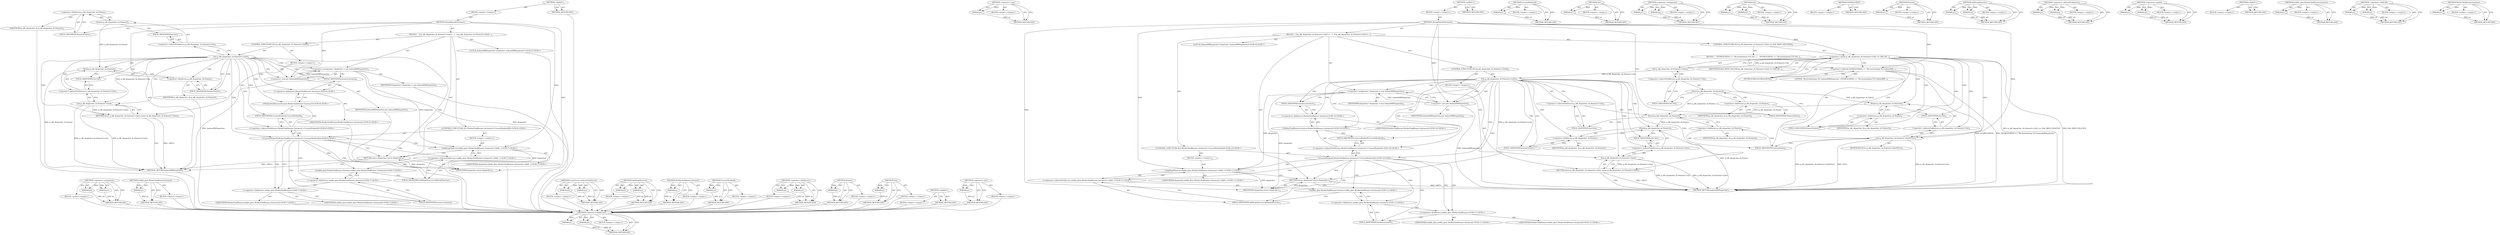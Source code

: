 digraph "WorkerTaskRunner.Instance" {
vulnerable_92 [label=<(METHOD,&lt;operator&gt;.assignment)>];
vulnerable_93 [label=<(PARAM,p1)>];
vulnerable_94 [label=<(PARAM,p2)>];
vulnerable_95 [label=<(BLOCK,&lt;empty&gt;,&lt;empty&gt;)>];
vulnerable_96 [label=<(METHOD_RETURN,ANY)>];
vulnerable_114 [label=<(METHOD,webkit_glue.WorkerTaskRunner.Instance)>];
vulnerable_115 [label=<(PARAM,p1)>];
vulnerable_116 [label=<(BLOCK,&lt;empty&gt;,&lt;empty&gt;)>];
vulnerable_117 [label=<(METHOD_RETURN,ANY)>];
vulnerable_6 [label=<(METHOD,&lt;global&gt;)<SUB>1</SUB>>];
vulnerable_7 [label=<(BLOCK,&lt;empty&gt;,&lt;empty&gt;)<SUB>1</SUB>>];
vulnerable_8 [label=<(METHOD,ThreadSpecificInstance)<SUB>1</SUB>>];
vulnerable_9 [label=<(BLOCK,{
   if (g_idb_dispatcher_tls.Pointer()-&gt;Get())...,{
   if (g_idb_dispatcher_tls.Pointer()-&gt;Get())...)<SUB>1</SUB>>];
vulnerable_10 [label=<(CONTROL_STRUCTURE,IF,if (g_idb_dispatcher_tls.Pointer()-&gt;Get()))<SUB>2</SUB>>];
vulnerable_11 [label=<(Get,g_idb_dispatcher_tls.Pointer()-&gt;Get())<SUB>2</SUB>>];
vulnerable_12 [label=<(&lt;operator&gt;.indirectFieldAccess,g_idb_dispatcher_tls.Pointer()-&gt;Get)<SUB>2</SUB>>];
vulnerable_13 [label=<(Pointer,g_idb_dispatcher_tls.Pointer())<SUB>2</SUB>>];
vulnerable_14 [label=<(&lt;operator&gt;.fieldAccess,g_idb_dispatcher_tls.Pointer)<SUB>2</SUB>>];
vulnerable_15 [label=<(IDENTIFIER,g_idb_dispatcher_tls,g_idb_dispatcher_tls.Pointer())<SUB>2</SUB>>];
vulnerable_16 [label=<(FIELD_IDENTIFIER,Pointer,Pointer)<SUB>2</SUB>>];
vulnerable_17 [label=<(FIELD_IDENTIFIER,Get,Get)<SUB>2</SUB>>];
vulnerable_18 [label=<(BLOCK,&lt;empty&gt;,&lt;empty&gt;)<SUB>3</SUB>>];
vulnerable_19 [label=<(RETURN,return g_idb_dispatcher_tls.Pointer()-&gt;Get();,return g_idb_dispatcher_tls.Pointer()-&gt;Get();)<SUB>3</SUB>>];
vulnerable_20 [label=<(Get,g_idb_dispatcher_tls.Pointer()-&gt;Get())<SUB>3</SUB>>];
vulnerable_21 [label=<(&lt;operator&gt;.indirectFieldAccess,g_idb_dispatcher_tls.Pointer()-&gt;Get)<SUB>3</SUB>>];
vulnerable_22 [label=<(Pointer,g_idb_dispatcher_tls.Pointer())<SUB>3</SUB>>];
vulnerable_23 [label=<(&lt;operator&gt;.fieldAccess,g_idb_dispatcher_tls.Pointer)<SUB>3</SUB>>];
vulnerable_24 [label=<(IDENTIFIER,g_idb_dispatcher_tls,g_idb_dispatcher_tls.Pointer())<SUB>3</SUB>>];
vulnerable_25 [label=<(FIELD_IDENTIFIER,Pointer,Pointer)<SUB>3</SUB>>];
vulnerable_26 [label=<(FIELD_IDENTIFIER,Get,Get)<SUB>3</SUB>>];
vulnerable_27 [label="<(LOCAL,IndexedDBDispatcher* dispatcher: IndexedDBDispatcher*)<SUB>5</SUB>>"];
vulnerable_28 [label=<(&lt;operator&gt;.assignment,* dispatcher = new IndexedDBDispatcher)<SUB>5</SUB>>];
vulnerable_29 [label=<(IDENTIFIER,dispatcher,* dispatcher = new IndexedDBDispatcher)<SUB>5</SUB>>];
vulnerable_30 [label=<(&lt;operator&gt;.new,new IndexedDBDispatcher)<SUB>5</SUB>>];
vulnerable_31 [label=<(IDENTIFIER,IndexedDBDispatcher,new IndexedDBDispatcher)<SUB>5</SUB>>];
vulnerable_32 [label="<(CONTROL_STRUCTURE,IF,if (WorkerTaskRunner::Instance()-&gt;CurrentWorkerId()))<SUB>6</SUB>>"];
vulnerable_33 [label="<(CurrentWorkerId,WorkerTaskRunner::Instance()-&gt;CurrentWorkerId())<SUB>6</SUB>>"];
vulnerable_34 [label="<(&lt;operator&gt;.indirectFieldAccess,WorkerTaskRunner::Instance()-&gt;CurrentWorkerId)<SUB>6</SUB>>"];
vulnerable_35 [label="<(WorkerTaskRunner.Instance,WorkerTaskRunner::Instance())<SUB>6</SUB>>"];
vulnerable_36 [label="<(&lt;operator&gt;.fieldAccess,WorkerTaskRunner::Instance)<SUB>6</SUB>>"];
vulnerable_37 [label="<(IDENTIFIER,WorkerTaskRunner,WorkerTaskRunner::Instance())<SUB>6</SUB>>"];
vulnerable_38 [label=<(FIELD_IDENTIFIER,Instance,Instance)<SUB>6</SUB>>];
vulnerable_39 [label=<(FIELD_IDENTIFIER,CurrentWorkerId,CurrentWorkerId)<SUB>6</SUB>>];
vulnerable_40 [label=<(BLOCK,&lt;empty&gt;,&lt;empty&gt;)<SUB>7</SUB>>];
vulnerable_41 [label="<(AddStopObserver,webkit_glue::WorkerTaskRunner::Instance()-&gt;AddS...)<SUB>7</SUB>>"];
vulnerable_42 [label="<(&lt;operator&gt;.indirectFieldAccess,webkit_glue::WorkerTaskRunner::Instance()-&gt;AddS...)<SUB>7</SUB>>"];
vulnerable_43 [label="<(webkit_glue.WorkerTaskRunner.Instance,webkit_glue::WorkerTaskRunner::Instance())<SUB>7</SUB>>"];
vulnerable_44 [label="<(&lt;operator&gt;.fieldAccess,webkit_glue::WorkerTaskRunner::Instance)<SUB>7</SUB>>"];
vulnerable_45 [label="<(&lt;operator&gt;.fieldAccess,webkit_glue::WorkerTaskRunner)<SUB>7</SUB>>"];
vulnerable_46 [label="<(IDENTIFIER,webkit_glue,webkit_glue::WorkerTaskRunner::Instance())<SUB>7</SUB>>"];
vulnerable_47 [label="<(IDENTIFIER,WorkerTaskRunner,webkit_glue::WorkerTaskRunner::Instance())<SUB>7</SUB>>"];
vulnerable_48 [label=<(FIELD_IDENTIFIER,Instance,Instance)<SUB>7</SUB>>];
vulnerable_49 [label=<(FIELD_IDENTIFIER,AddStopObserver,AddStopObserver)<SUB>7</SUB>>];
vulnerable_50 [label="<(IDENTIFIER,dispatcher,webkit_glue::WorkerTaskRunner::Instance()-&gt;AddS...)<SUB>7</SUB>>"];
vulnerable_51 [label=<(RETURN,return dispatcher;,return dispatcher;)<SUB>8</SUB>>];
vulnerable_52 [label=<(IDENTIFIER,dispatcher,return dispatcher;)<SUB>8</SUB>>];
vulnerable_53 [label=<(METHOD_RETURN,IndexedDBDispatcher)<SUB>1</SUB>>];
vulnerable_55 [label=<(METHOD_RETURN,ANY)<SUB>1</SUB>>];
vulnerable_78 [label=<(METHOD,&lt;operator&gt;.indirectFieldAccess)>];
vulnerable_79 [label=<(PARAM,p1)>];
vulnerable_80 [label=<(PARAM,p2)>];
vulnerable_81 [label=<(BLOCK,&lt;empty&gt;,&lt;empty&gt;)>];
vulnerable_82 [label=<(METHOD_RETURN,ANY)>];
vulnerable_109 [label=<(METHOD,AddStopObserver)>];
vulnerable_110 [label=<(PARAM,p1)>];
vulnerable_111 [label=<(PARAM,p2)>];
vulnerable_112 [label=<(BLOCK,&lt;empty&gt;,&lt;empty&gt;)>];
vulnerable_113 [label=<(METHOD_RETURN,ANY)>];
vulnerable_105 [label=<(METHOD,WorkerTaskRunner.Instance)>];
vulnerable_106 [label=<(PARAM,p1)>];
vulnerable_107 [label=<(BLOCK,&lt;empty&gt;,&lt;empty&gt;)>];
vulnerable_108 [label=<(METHOD_RETURN,ANY)>];
vulnerable_101 [label=<(METHOD,CurrentWorkerId)>];
vulnerable_102 [label=<(PARAM,p1)>];
vulnerable_103 [label=<(BLOCK,&lt;empty&gt;,&lt;empty&gt;)>];
vulnerable_104 [label=<(METHOD_RETURN,ANY)>];
vulnerable_87 [label=<(METHOD,&lt;operator&gt;.fieldAccess)>];
vulnerable_88 [label=<(PARAM,p1)>];
vulnerable_89 [label=<(PARAM,p2)>];
vulnerable_90 [label=<(BLOCK,&lt;empty&gt;,&lt;empty&gt;)>];
vulnerable_91 [label=<(METHOD_RETURN,ANY)>];
vulnerable_83 [label=<(METHOD,Pointer)>];
vulnerable_84 [label=<(PARAM,p1)>];
vulnerable_85 [label=<(BLOCK,&lt;empty&gt;,&lt;empty&gt;)>];
vulnerable_86 [label=<(METHOD_RETURN,ANY)>];
vulnerable_74 [label=<(METHOD,Get)>];
vulnerable_75 [label=<(PARAM,p1)>];
vulnerable_76 [label=<(BLOCK,&lt;empty&gt;,&lt;empty&gt;)>];
vulnerable_77 [label=<(METHOD_RETURN,ANY)>];
vulnerable_68 [label=<(METHOD,&lt;global&gt;)<SUB>1</SUB>>];
vulnerable_69 [label=<(BLOCK,&lt;empty&gt;,&lt;empty&gt;)>];
vulnerable_70 [label=<(METHOD_RETURN,ANY)>];
vulnerable_97 [label=<(METHOD,&lt;operator&gt;.new)>];
vulnerable_98 [label=<(PARAM,p1)>];
vulnerable_99 [label=<(BLOCK,&lt;empty&gt;,&lt;empty&gt;)>];
vulnerable_100 [label=<(METHOD_RETURN,ANY)>];
fixed_116 [label=<(METHOD,&lt;operator&gt;.fieldAccess)>];
fixed_117 [label=<(PARAM,p1)>];
fixed_118 [label=<(PARAM,p2)>];
fixed_119 [label=<(BLOCK,&lt;empty&gt;,&lt;empty&gt;)>];
fixed_120 [label=<(METHOD_RETURN,ANY)>];
fixed_139 [label=<(METHOD,&lt;operator&gt;.new)>];
fixed_140 [label=<(PARAM,p1)>];
fixed_141 [label=<(BLOCK,&lt;empty&gt;,&lt;empty&gt;)>];
fixed_142 [label=<(METHOD_RETURN,ANY)>];
fixed_6 [label=<(METHOD,&lt;global&gt;)<SUB>1</SUB>>];
fixed_7 [label=<(BLOCK,&lt;empty&gt;,&lt;empty&gt;)<SUB>1</SUB>>];
fixed_8 [label=<(METHOD,ThreadSpecificInstance)<SUB>1</SUB>>];
fixed_9 [label=<(BLOCK,{
  if (g_idb_dispatcher_tls.Pointer()-&gt;Get() =...,{
  if (g_idb_dispatcher_tls.Pointer()-&gt;Get() =...)<SUB>1</SUB>>];
fixed_10 [label=<(CONTROL_STRUCTURE,IF,if (g_idb_dispatcher_tls.Pointer()-&gt;Get() == HAS_BEEN_DELETED))<SUB>2</SUB>>];
fixed_11 [label=<(&lt;operator&gt;.equals,g_idb_dispatcher_tls.Pointer()-&gt;Get() == HAS_BE...)<SUB>2</SUB>>];
fixed_12 [label=<(Get,g_idb_dispatcher_tls.Pointer()-&gt;Get())<SUB>2</SUB>>];
fixed_13 [label=<(&lt;operator&gt;.indirectFieldAccess,g_idb_dispatcher_tls.Pointer()-&gt;Get)<SUB>2</SUB>>];
fixed_14 [label=<(Pointer,g_idb_dispatcher_tls.Pointer())<SUB>2</SUB>>];
fixed_15 [label=<(&lt;operator&gt;.fieldAccess,g_idb_dispatcher_tls.Pointer)<SUB>2</SUB>>];
fixed_16 [label=<(IDENTIFIER,g_idb_dispatcher_tls,g_idb_dispatcher_tls.Pointer())<SUB>2</SUB>>];
fixed_17 [label=<(FIELD_IDENTIFIER,Pointer,Pointer)<SUB>2</SUB>>];
fixed_18 [label=<(FIELD_IDENTIFIER,Get,Get)<SUB>2</SUB>>];
fixed_19 [label=<(IDENTIFIER,HAS_BEEN_DELETED,g_idb_dispatcher_tls.Pointer()-&gt;Get() == HAS_BE...)<SUB>2</SUB>>];
fixed_20 [label=<(BLOCK,{
    NOTREACHED() &lt;&lt; &quot;Re-instantiating TLS Ind...,{
    NOTREACHED() &lt;&lt; &quot;Re-instantiating TLS Ind...)<SUB>2</SUB>>];
fixed_21 [label=<(&lt;operator&gt;.shiftLeft,NOTREACHED() &lt;&lt; &quot;Re-instantiating TLS IndexedDB...)<SUB>3</SUB>>];
fixed_22 [label=<(NOTREACHED,NOTREACHED())<SUB>3</SUB>>];
fixed_23 [label=<(LITERAL,&quot;Re-instantiating TLS IndexedDBDispatcher.&quot;,NOTREACHED() &lt;&lt; &quot;Re-instantiating TLS IndexedDB...)<SUB>3</SUB>>];
fixed_24 [label=<(Set,g_idb_dispatcher_tls.Pointer()-&gt;Set(NULL))<SUB>4</SUB>>];
fixed_25 [label=<(&lt;operator&gt;.indirectFieldAccess,g_idb_dispatcher_tls.Pointer()-&gt;Set)<SUB>4</SUB>>];
fixed_26 [label=<(Pointer,g_idb_dispatcher_tls.Pointer())<SUB>4</SUB>>];
fixed_27 [label=<(&lt;operator&gt;.fieldAccess,g_idb_dispatcher_tls.Pointer)<SUB>4</SUB>>];
fixed_28 [label=<(IDENTIFIER,g_idb_dispatcher_tls,g_idb_dispatcher_tls.Pointer())<SUB>4</SUB>>];
fixed_29 [label=<(FIELD_IDENTIFIER,Pointer,Pointer)<SUB>4</SUB>>];
fixed_30 [label=<(FIELD_IDENTIFIER,Set,Set)<SUB>4</SUB>>];
fixed_31 [label=<(IDENTIFIER,NULL,g_idb_dispatcher_tls.Pointer()-&gt;Set(NULL))<SUB>4</SUB>>];
fixed_32 [label=<(CONTROL_STRUCTURE,IF,if (g_idb_dispatcher_tls.Pointer()-&gt;Get()))<SUB>6</SUB>>];
fixed_33 [label=<(Get,g_idb_dispatcher_tls.Pointer()-&gt;Get())<SUB>6</SUB>>];
fixed_34 [label=<(&lt;operator&gt;.indirectFieldAccess,g_idb_dispatcher_tls.Pointer()-&gt;Get)<SUB>6</SUB>>];
fixed_35 [label=<(Pointer,g_idb_dispatcher_tls.Pointer())<SUB>6</SUB>>];
fixed_36 [label=<(&lt;operator&gt;.fieldAccess,g_idb_dispatcher_tls.Pointer)<SUB>6</SUB>>];
fixed_37 [label=<(IDENTIFIER,g_idb_dispatcher_tls,g_idb_dispatcher_tls.Pointer())<SUB>6</SUB>>];
fixed_38 [label=<(FIELD_IDENTIFIER,Pointer,Pointer)<SUB>6</SUB>>];
fixed_39 [label=<(FIELD_IDENTIFIER,Get,Get)<SUB>6</SUB>>];
fixed_40 [label=<(BLOCK,&lt;empty&gt;,&lt;empty&gt;)<SUB>7</SUB>>];
fixed_41 [label=<(RETURN,return g_idb_dispatcher_tls.Pointer()-&gt;Get();,return g_idb_dispatcher_tls.Pointer()-&gt;Get();)<SUB>7</SUB>>];
fixed_42 [label=<(Get,g_idb_dispatcher_tls.Pointer()-&gt;Get())<SUB>7</SUB>>];
fixed_43 [label=<(&lt;operator&gt;.indirectFieldAccess,g_idb_dispatcher_tls.Pointer()-&gt;Get)<SUB>7</SUB>>];
fixed_44 [label=<(Pointer,g_idb_dispatcher_tls.Pointer())<SUB>7</SUB>>];
fixed_45 [label=<(&lt;operator&gt;.fieldAccess,g_idb_dispatcher_tls.Pointer)<SUB>7</SUB>>];
fixed_46 [label=<(IDENTIFIER,g_idb_dispatcher_tls,g_idb_dispatcher_tls.Pointer())<SUB>7</SUB>>];
fixed_47 [label=<(FIELD_IDENTIFIER,Pointer,Pointer)<SUB>7</SUB>>];
fixed_48 [label=<(FIELD_IDENTIFIER,Get,Get)<SUB>7</SUB>>];
fixed_49 [label="<(LOCAL,IndexedDBDispatcher* dispatcher: IndexedDBDispatcher*)<SUB>9</SUB>>"];
fixed_50 [label=<(&lt;operator&gt;.assignment,* dispatcher = new IndexedDBDispatcher)<SUB>9</SUB>>];
fixed_51 [label=<(IDENTIFIER,dispatcher,* dispatcher = new IndexedDBDispatcher)<SUB>9</SUB>>];
fixed_52 [label=<(&lt;operator&gt;.new,new IndexedDBDispatcher)<SUB>9</SUB>>];
fixed_53 [label=<(IDENTIFIER,IndexedDBDispatcher,new IndexedDBDispatcher)<SUB>9</SUB>>];
fixed_54 [label="<(CONTROL_STRUCTURE,IF,if (WorkerTaskRunner::Instance()-&gt;CurrentWorkerId()))<SUB>10</SUB>>"];
fixed_55 [label="<(CurrentWorkerId,WorkerTaskRunner::Instance()-&gt;CurrentWorkerId())<SUB>10</SUB>>"];
fixed_56 [label="<(&lt;operator&gt;.indirectFieldAccess,WorkerTaskRunner::Instance()-&gt;CurrentWorkerId)<SUB>10</SUB>>"];
fixed_57 [label="<(WorkerTaskRunner.Instance,WorkerTaskRunner::Instance())<SUB>10</SUB>>"];
fixed_58 [label="<(&lt;operator&gt;.fieldAccess,WorkerTaskRunner::Instance)<SUB>10</SUB>>"];
fixed_59 [label="<(IDENTIFIER,WorkerTaskRunner,WorkerTaskRunner::Instance())<SUB>10</SUB>>"];
fixed_60 [label=<(FIELD_IDENTIFIER,Instance,Instance)<SUB>10</SUB>>];
fixed_61 [label=<(FIELD_IDENTIFIER,CurrentWorkerId,CurrentWorkerId)<SUB>10</SUB>>];
fixed_62 [label=<(BLOCK,&lt;empty&gt;,&lt;empty&gt;)<SUB>11</SUB>>];
fixed_63 [label="<(AddStopObserver,webkit_glue::WorkerTaskRunner::Instance()-&gt;AddS...)<SUB>11</SUB>>"];
fixed_64 [label="<(&lt;operator&gt;.indirectFieldAccess,webkit_glue::WorkerTaskRunner::Instance()-&gt;AddS...)<SUB>11</SUB>>"];
fixed_65 [label="<(webkit_glue.WorkerTaskRunner.Instance,webkit_glue::WorkerTaskRunner::Instance())<SUB>11</SUB>>"];
fixed_66 [label="<(&lt;operator&gt;.fieldAccess,webkit_glue::WorkerTaskRunner::Instance)<SUB>11</SUB>>"];
fixed_67 [label="<(&lt;operator&gt;.fieldAccess,webkit_glue::WorkerTaskRunner)<SUB>11</SUB>>"];
fixed_68 [label="<(IDENTIFIER,webkit_glue,webkit_glue::WorkerTaskRunner::Instance())<SUB>11</SUB>>"];
fixed_69 [label="<(IDENTIFIER,WorkerTaskRunner,webkit_glue::WorkerTaskRunner::Instance())<SUB>11</SUB>>"];
fixed_70 [label=<(FIELD_IDENTIFIER,Instance,Instance)<SUB>11</SUB>>];
fixed_71 [label=<(FIELD_IDENTIFIER,AddStopObserver,AddStopObserver)<SUB>11</SUB>>];
fixed_72 [label="<(IDENTIFIER,dispatcher,webkit_glue::WorkerTaskRunner::Instance()-&gt;AddS...)<SUB>11</SUB>>"];
fixed_73 [label=<(RETURN,return dispatcher;,return dispatcher;)<SUB>12</SUB>>];
fixed_74 [label=<(IDENTIFIER,dispatcher,return dispatcher;)<SUB>12</SUB>>];
fixed_75 [label=<(METHOD_RETURN,IndexedDBDispatcher)<SUB>1</SUB>>];
fixed_77 [label=<(METHOD_RETURN,ANY)<SUB>1</SUB>>];
fixed_143 [label=<(METHOD,CurrentWorkerId)>];
fixed_144 [label=<(PARAM,p1)>];
fixed_145 [label=<(BLOCK,&lt;empty&gt;,&lt;empty&gt;)>];
fixed_146 [label=<(METHOD_RETURN,ANY)>];
fixed_103 [label=<(METHOD,Get)>];
fixed_104 [label=<(PARAM,p1)>];
fixed_105 [label=<(BLOCK,&lt;empty&gt;,&lt;empty&gt;)>];
fixed_106 [label=<(METHOD_RETURN,ANY)>];
fixed_134 [label=<(METHOD,&lt;operator&gt;.assignment)>];
fixed_135 [label=<(PARAM,p1)>];
fixed_136 [label=<(PARAM,p2)>];
fixed_137 [label=<(BLOCK,&lt;empty&gt;,&lt;empty&gt;)>];
fixed_138 [label=<(METHOD_RETURN,ANY)>];
fixed_129 [label=<(METHOD,Set)>];
fixed_130 [label=<(PARAM,p1)>];
fixed_131 [label=<(PARAM,p2)>];
fixed_132 [label=<(BLOCK,&lt;empty&gt;,&lt;empty&gt;)>];
fixed_133 [label=<(METHOD_RETURN,ANY)>];
fixed_126 [label=<(METHOD,NOTREACHED)>];
fixed_127 [label=<(BLOCK,&lt;empty&gt;,&lt;empty&gt;)>];
fixed_128 [label=<(METHOD_RETURN,ANY)>];
fixed_112 [label=<(METHOD,Pointer)>];
fixed_113 [label=<(PARAM,p1)>];
fixed_114 [label=<(BLOCK,&lt;empty&gt;,&lt;empty&gt;)>];
fixed_115 [label=<(METHOD_RETURN,ANY)>];
fixed_151 [label=<(METHOD,AddStopObserver)>];
fixed_152 [label=<(PARAM,p1)>];
fixed_153 [label=<(PARAM,p2)>];
fixed_154 [label=<(BLOCK,&lt;empty&gt;,&lt;empty&gt;)>];
fixed_155 [label=<(METHOD_RETURN,ANY)>];
fixed_107 [label=<(METHOD,&lt;operator&gt;.indirectFieldAccess)>];
fixed_108 [label=<(PARAM,p1)>];
fixed_109 [label=<(PARAM,p2)>];
fixed_110 [label=<(BLOCK,&lt;empty&gt;,&lt;empty&gt;)>];
fixed_111 [label=<(METHOD_RETURN,ANY)>];
fixed_98 [label=<(METHOD,&lt;operator&gt;.equals)>];
fixed_99 [label=<(PARAM,p1)>];
fixed_100 [label=<(PARAM,p2)>];
fixed_101 [label=<(BLOCK,&lt;empty&gt;,&lt;empty&gt;)>];
fixed_102 [label=<(METHOD_RETURN,ANY)>];
fixed_92 [label=<(METHOD,&lt;global&gt;)<SUB>1</SUB>>];
fixed_93 [label=<(BLOCK,&lt;empty&gt;,&lt;empty&gt;)>];
fixed_94 [label=<(METHOD_RETURN,ANY)>];
fixed_156 [label=<(METHOD,webkit_glue.WorkerTaskRunner.Instance)>];
fixed_157 [label=<(PARAM,p1)>];
fixed_158 [label=<(BLOCK,&lt;empty&gt;,&lt;empty&gt;)>];
fixed_159 [label=<(METHOD_RETURN,ANY)>];
fixed_121 [label=<(METHOD,&lt;operator&gt;.shiftLeft)>];
fixed_122 [label=<(PARAM,p1)>];
fixed_123 [label=<(PARAM,p2)>];
fixed_124 [label=<(BLOCK,&lt;empty&gt;,&lt;empty&gt;)>];
fixed_125 [label=<(METHOD_RETURN,ANY)>];
fixed_147 [label=<(METHOD,WorkerTaskRunner.Instance)>];
fixed_148 [label=<(PARAM,p1)>];
fixed_149 [label=<(BLOCK,&lt;empty&gt;,&lt;empty&gt;)>];
fixed_150 [label=<(METHOD_RETURN,ANY)>];
vulnerable_92 -> vulnerable_93  [key=0, label="AST: "];
vulnerable_92 -> vulnerable_93  [key=1, label="DDG: "];
vulnerable_92 -> vulnerable_95  [key=0, label="AST: "];
vulnerable_92 -> vulnerable_94  [key=0, label="AST: "];
vulnerable_92 -> vulnerable_94  [key=1, label="DDG: "];
vulnerable_92 -> vulnerable_96  [key=0, label="AST: "];
vulnerable_92 -> vulnerable_96  [key=1, label="CFG: "];
vulnerable_93 -> vulnerable_96  [key=0, label="DDG: p1"];
vulnerable_94 -> vulnerable_96  [key=0, label="DDG: p2"];
vulnerable_95 -> fixed_116  [key=0];
vulnerable_96 -> fixed_116  [key=0];
vulnerable_114 -> vulnerable_115  [key=0, label="AST: "];
vulnerable_114 -> vulnerable_115  [key=1, label="DDG: "];
vulnerable_114 -> vulnerable_116  [key=0, label="AST: "];
vulnerable_114 -> vulnerable_117  [key=0, label="AST: "];
vulnerable_114 -> vulnerable_117  [key=1, label="CFG: "];
vulnerable_115 -> vulnerable_117  [key=0, label="DDG: p1"];
vulnerable_116 -> fixed_116  [key=0];
vulnerable_117 -> fixed_116  [key=0];
vulnerable_6 -> vulnerable_7  [key=0, label="AST: "];
vulnerable_6 -> vulnerable_55  [key=0, label="AST: "];
vulnerable_6 -> vulnerable_55  [key=1, label="CFG: "];
vulnerable_7 -> vulnerable_8  [key=0, label="AST: "];
vulnerable_8 -> vulnerable_9  [key=0, label="AST: "];
vulnerable_8 -> vulnerable_53  [key=0, label="AST: "];
vulnerable_8 -> vulnerable_16  [key=0, label="CFG: "];
vulnerable_8 -> vulnerable_52  [key=0, label="DDG: "];
vulnerable_8 -> vulnerable_30  [key=0, label="DDG: "];
vulnerable_8 -> vulnerable_41  [key=0, label="DDG: "];
vulnerable_9 -> vulnerable_10  [key=0, label="AST: "];
vulnerable_9 -> vulnerable_27  [key=0, label="AST: "];
vulnerable_9 -> vulnerable_28  [key=0, label="AST: "];
vulnerable_9 -> vulnerable_32  [key=0, label="AST: "];
vulnerable_9 -> vulnerable_51  [key=0, label="AST: "];
vulnerable_10 -> vulnerable_11  [key=0, label="AST: "];
vulnerable_10 -> vulnerable_18  [key=0, label="AST: "];
vulnerable_11 -> vulnerable_12  [key=0, label="AST: "];
vulnerable_11 -> vulnerable_25  [key=0, label="CFG: "];
vulnerable_11 -> vulnerable_25  [key=1, label="CDG: "];
vulnerable_11 -> vulnerable_30  [key=0, label="CFG: "];
vulnerable_11 -> vulnerable_30  [key=1, label="CDG: "];
vulnerable_11 -> vulnerable_20  [key=0, label="DDG: g_idb_dispatcher_tls.Pointer()-&gt;Get"];
vulnerable_11 -> vulnerable_20  [key=1, label="CDG: "];
vulnerable_11 -> vulnerable_34  [key=0, label="CDG: "];
vulnerable_11 -> vulnerable_21  [key=0, label="CDG: "];
vulnerable_11 -> vulnerable_33  [key=0, label="CDG: "];
vulnerable_11 -> vulnerable_26  [key=0, label="CDG: "];
vulnerable_11 -> vulnerable_23  [key=0, label="CDG: "];
vulnerable_11 -> vulnerable_51  [key=0, label="CDG: "];
vulnerable_11 -> vulnerable_19  [key=0, label="CDG: "];
vulnerable_11 -> vulnerable_28  [key=0, label="CDG: "];
vulnerable_11 -> vulnerable_36  [key=0, label="CDG: "];
vulnerable_11 -> vulnerable_38  [key=0, label="CDG: "];
vulnerable_11 -> vulnerable_22  [key=0, label="CDG: "];
vulnerable_11 -> vulnerable_35  [key=0, label="CDG: "];
vulnerable_11 -> vulnerable_39  [key=0, label="CDG: "];
vulnerable_12 -> vulnerable_13  [key=0, label="AST: "];
vulnerable_12 -> vulnerable_17  [key=0, label="AST: "];
vulnerable_12 -> vulnerable_11  [key=0, label="CFG: "];
vulnerable_13 -> vulnerable_14  [key=0, label="AST: "];
vulnerable_13 -> vulnerable_17  [key=0, label="CFG: "];
vulnerable_13 -> vulnerable_22  [key=0, label="DDG: g_idb_dispatcher_tls.Pointer"];
vulnerable_14 -> vulnerable_15  [key=0, label="AST: "];
vulnerable_14 -> vulnerable_16  [key=0, label="AST: "];
vulnerable_14 -> vulnerable_13  [key=0, label="CFG: "];
vulnerable_15 -> fixed_116  [key=0];
vulnerable_16 -> vulnerable_14  [key=0, label="CFG: "];
vulnerable_17 -> vulnerable_12  [key=0, label="CFG: "];
vulnerable_18 -> vulnerable_19  [key=0, label="AST: "];
vulnerable_19 -> vulnerable_20  [key=0, label="AST: "];
vulnerable_19 -> vulnerable_53  [key=0, label="CFG: "];
vulnerable_19 -> vulnerable_53  [key=1, label="DDG: &lt;RET&gt;"];
vulnerable_20 -> vulnerable_21  [key=0, label="AST: "];
vulnerable_20 -> vulnerable_19  [key=0, label="CFG: "];
vulnerable_20 -> vulnerable_19  [key=1, label="DDG: g_idb_dispatcher_tls.Pointer()-&gt;Get()"];
vulnerable_20 -> vulnerable_53  [key=0, label="DDG: g_idb_dispatcher_tls.Pointer()-&gt;Get"];
vulnerable_20 -> vulnerable_53  [key=1, label="DDG: g_idb_dispatcher_tls.Pointer()-&gt;Get()"];
vulnerable_21 -> vulnerable_22  [key=0, label="AST: "];
vulnerable_21 -> vulnerable_26  [key=0, label="AST: "];
vulnerable_21 -> vulnerable_20  [key=0, label="CFG: "];
vulnerable_22 -> vulnerable_23  [key=0, label="AST: "];
vulnerable_22 -> vulnerable_26  [key=0, label="CFG: "];
vulnerable_22 -> vulnerable_53  [key=0, label="DDG: g_idb_dispatcher_tls.Pointer"];
vulnerable_23 -> vulnerable_24  [key=0, label="AST: "];
vulnerable_23 -> vulnerable_25  [key=0, label="AST: "];
vulnerable_23 -> vulnerable_22  [key=0, label="CFG: "];
vulnerable_24 -> fixed_116  [key=0];
vulnerable_25 -> vulnerable_23  [key=0, label="CFG: "];
vulnerable_26 -> vulnerable_21  [key=0, label="CFG: "];
vulnerable_27 -> fixed_116  [key=0];
vulnerable_28 -> vulnerable_29  [key=0, label="AST: "];
vulnerable_28 -> vulnerable_30  [key=0, label="AST: "];
vulnerable_28 -> vulnerable_38  [key=0, label="CFG: "];
vulnerable_28 -> vulnerable_52  [key=0, label="DDG: dispatcher"];
vulnerable_28 -> vulnerable_41  [key=0, label="DDG: dispatcher"];
vulnerable_29 -> fixed_116  [key=0];
vulnerable_30 -> vulnerable_31  [key=0, label="AST: "];
vulnerable_30 -> vulnerable_28  [key=0, label="CFG: "];
vulnerable_30 -> vulnerable_28  [key=1, label="DDG: IndexedDBDispatcher"];
vulnerable_30 -> vulnerable_53  [key=0, label="DDG: IndexedDBDispatcher"];
vulnerable_31 -> fixed_116  [key=0];
vulnerable_32 -> vulnerable_33  [key=0, label="AST: "];
vulnerable_32 -> vulnerable_40  [key=0, label="AST: "];
vulnerable_33 -> vulnerable_34  [key=0, label="AST: "];
vulnerable_33 -> vulnerable_45  [key=0, label="CFG: "];
vulnerable_33 -> vulnerable_45  [key=1, label="CDG: "];
vulnerable_33 -> vulnerable_51  [key=0, label="CFG: "];
vulnerable_33 -> vulnerable_48  [key=0, label="CDG: "];
vulnerable_33 -> vulnerable_49  [key=0, label="CDG: "];
vulnerable_33 -> vulnerable_42  [key=0, label="CDG: "];
vulnerable_33 -> vulnerable_41  [key=0, label="CDG: "];
vulnerable_33 -> vulnerable_44  [key=0, label="CDG: "];
vulnerable_33 -> vulnerable_43  [key=0, label="CDG: "];
vulnerable_34 -> vulnerable_35  [key=0, label="AST: "];
vulnerable_34 -> vulnerable_39  [key=0, label="AST: "];
vulnerable_34 -> vulnerable_33  [key=0, label="CFG: "];
vulnerable_35 -> vulnerable_36  [key=0, label="AST: "];
vulnerable_35 -> vulnerable_39  [key=0, label="CFG: "];
vulnerable_36 -> vulnerable_37  [key=0, label="AST: "];
vulnerable_36 -> vulnerable_38  [key=0, label="AST: "];
vulnerable_36 -> vulnerable_35  [key=0, label="CFG: "];
vulnerable_37 -> fixed_116  [key=0];
vulnerable_38 -> vulnerable_36  [key=0, label="CFG: "];
vulnerable_39 -> vulnerable_34  [key=0, label="CFG: "];
vulnerable_40 -> vulnerable_41  [key=0, label="AST: "];
vulnerable_41 -> vulnerable_42  [key=0, label="AST: "];
vulnerable_41 -> vulnerable_50  [key=0, label="AST: "];
vulnerable_41 -> vulnerable_51  [key=0, label="CFG: "];
vulnerable_41 -> vulnerable_52  [key=0, label="DDG: dispatcher"];
vulnerable_42 -> vulnerable_43  [key=0, label="AST: "];
vulnerable_42 -> vulnerable_49  [key=0, label="AST: "];
vulnerable_42 -> vulnerable_41  [key=0, label="CFG: "];
vulnerable_43 -> vulnerable_44  [key=0, label="AST: "];
vulnerable_43 -> vulnerable_49  [key=0, label="CFG: "];
vulnerable_44 -> vulnerable_45  [key=0, label="AST: "];
vulnerable_44 -> vulnerable_48  [key=0, label="AST: "];
vulnerable_44 -> vulnerable_43  [key=0, label="CFG: "];
vulnerable_45 -> vulnerable_46  [key=0, label="AST: "];
vulnerable_45 -> vulnerable_47  [key=0, label="AST: "];
vulnerable_45 -> vulnerable_48  [key=0, label="CFG: "];
vulnerable_46 -> fixed_116  [key=0];
vulnerable_47 -> fixed_116  [key=0];
vulnerable_48 -> vulnerable_44  [key=0, label="CFG: "];
vulnerable_49 -> vulnerable_42  [key=0, label="CFG: "];
vulnerable_50 -> fixed_116  [key=0];
vulnerable_51 -> vulnerable_52  [key=0, label="AST: "];
vulnerable_51 -> vulnerable_53  [key=0, label="CFG: "];
vulnerable_51 -> vulnerable_53  [key=1, label="DDG: &lt;RET&gt;"];
vulnerable_52 -> vulnerable_51  [key=0, label="DDG: dispatcher"];
vulnerable_53 -> fixed_116  [key=0];
vulnerable_55 -> fixed_116  [key=0];
vulnerable_78 -> vulnerable_79  [key=0, label="AST: "];
vulnerable_78 -> vulnerable_79  [key=1, label="DDG: "];
vulnerable_78 -> vulnerable_81  [key=0, label="AST: "];
vulnerable_78 -> vulnerable_80  [key=0, label="AST: "];
vulnerable_78 -> vulnerable_80  [key=1, label="DDG: "];
vulnerable_78 -> vulnerable_82  [key=0, label="AST: "];
vulnerable_78 -> vulnerable_82  [key=1, label="CFG: "];
vulnerable_79 -> vulnerable_82  [key=0, label="DDG: p1"];
vulnerable_80 -> vulnerable_82  [key=0, label="DDG: p2"];
vulnerable_81 -> fixed_116  [key=0];
vulnerable_82 -> fixed_116  [key=0];
vulnerable_109 -> vulnerable_110  [key=0, label="AST: "];
vulnerable_109 -> vulnerable_110  [key=1, label="DDG: "];
vulnerable_109 -> vulnerable_112  [key=0, label="AST: "];
vulnerable_109 -> vulnerable_111  [key=0, label="AST: "];
vulnerable_109 -> vulnerable_111  [key=1, label="DDG: "];
vulnerable_109 -> vulnerable_113  [key=0, label="AST: "];
vulnerable_109 -> vulnerable_113  [key=1, label="CFG: "];
vulnerable_110 -> vulnerable_113  [key=0, label="DDG: p1"];
vulnerable_111 -> vulnerable_113  [key=0, label="DDG: p2"];
vulnerable_112 -> fixed_116  [key=0];
vulnerable_113 -> fixed_116  [key=0];
vulnerable_105 -> vulnerable_106  [key=0, label="AST: "];
vulnerable_105 -> vulnerable_106  [key=1, label="DDG: "];
vulnerable_105 -> vulnerable_107  [key=0, label="AST: "];
vulnerable_105 -> vulnerable_108  [key=0, label="AST: "];
vulnerable_105 -> vulnerable_108  [key=1, label="CFG: "];
vulnerable_106 -> vulnerable_108  [key=0, label="DDG: p1"];
vulnerable_107 -> fixed_116  [key=0];
vulnerable_108 -> fixed_116  [key=0];
vulnerable_101 -> vulnerable_102  [key=0, label="AST: "];
vulnerable_101 -> vulnerable_102  [key=1, label="DDG: "];
vulnerable_101 -> vulnerable_103  [key=0, label="AST: "];
vulnerable_101 -> vulnerable_104  [key=0, label="AST: "];
vulnerable_101 -> vulnerable_104  [key=1, label="CFG: "];
vulnerable_102 -> vulnerable_104  [key=0, label="DDG: p1"];
vulnerable_103 -> fixed_116  [key=0];
vulnerable_104 -> fixed_116  [key=0];
vulnerable_87 -> vulnerable_88  [key=0, label="AST: "];
vulnerable_87 -> vulnerable_88  [key=1, label="DDG: "];
vulnerable_87 -> vulnerable_90  [key=0, label="AST: "];
vulnerable_87 -> vulnerable_89  [key=0, label="AST: "];
vulnerable_87 -> vulnerable_89  [key=1, label="DDG: "];
vulnerable_87 -> vulnerable_91  [key=0, label="AST: "];
vulnerable_87 -> vulnerable_91  [key=1, label="CFG: "];
vulnerable_88 -> vulnerable_91  [key=0, label="DDG: p1"];
vulnerable_89 -> vulnerable_91  [key=0, label="DDG: p2"];
vulnerable_90 -> fixed_116  [key=0];
vulnerable_91 -> fixed_116  [key=0];
vulnerable_83 -> vulnerable_84  [key=0, label="AST: "];
vulnerable_83 -> vulnerable_84  [key=1, label="DDG: "];
vulnerable_83 -> vulnerable_85  [key=0, label="AST: "];
vulnerable_83 -> vulnerable_86  [key=0, label="AST: "];
vulnerable_83 -> vulnerable_86  [key=1, label="CFG: "];
vulnerable_84 -> vulnerable_86  [key=0, label="DDG: p1"];
vulnerable_85 -> fixed_116  [key=0];
vulnerable_86 -> fixed_116  [key=0];
vulnerable_74 -> vulnerable_75  [key=0, label="AST: "];
vulnerable_74 -> vulnerable_75  [key=1, label="DDG: "];
vulnerable_74 -> vulnerable_76  [key=0, label="AST: "];
vulnerable_74 -> vulnerable_77  [key=0, label="AST: "];
vulnerable_74 -> vulnerable_77  [key=1, label="CFG: "];
vulnerable_75 -> vulnerable_77  [key=0, label="DDG: p1"];
vulnerable_76 -> fixed_116  [key=0];
vulnerable_77 -> fixed_116  [key=0];
vulnerable_68 -> vulnerable_69  [key=0, label="AST: "];
vulnerable_68 -> vulnerable_70  [key=0, label="AST: "];
vulnerable_68 -> vulnerable_70  [key=1, label="CFG: "];
vulnerable_69 -> fixed_116  [key=0];
vulnerable_70 -> fixed_116  [key=0];
vulnerable_97 -> vulnerable_98  [key=0, label="AST: "];
vulnerable_97 -> vulnerable_98  [key=1, label="DDG: "];
vulnerable_97 -> vulnerable_99  [key=0, label="AST: "];
vulnerable_97 -> vulnerable_100  [key=0, label="AST: "];
vulnerable_97 -> vulnerable_100  [key=1, label="CFG: "];
vulnerable_98 -> vulnerable_100  [key=0, label="DDG: p1"];
vulnerable_99 -> fixed_116  [key=0];
vulnerable_100 -> fixed_116  [key=0];
fixed_116 -> fixed_117  [key=0, label="AST: "];
fixed_116 -> fixed_117  [key=1, label="DDG: "];
fixed_116 -> fixed_119  [key=0, label="AST: "];
fixed_116 -> fixed_118  [key=0, label="AST: "];
fixed_116 -> fixed_118  [key=1, label="DDG: "];
fixed_116 -> fixed_120  [key=0, label="AST: "];
fixed_116 -> fixed_120  [key=1, label="CFG: "];
fixed_117 -> fixed_120  [key=0, label="DDG: p1"];
fixed_118 -> fixed_120  [key=0, label="DDG: p2"];
fixed_139 -> fixed_140  [key=0, label="AST: "];
fixed_139 -> fixed_140  [key=1, label="DDG: "];
fixed_139 -> fixed_141  [key=0, label="AST: "];
fixed_139 -> fixed_142  [key=0, label="AST: "];
fixed_139 -> fixed_142  [key=1, label="CFG: "];
fixed_140 -> fixed_142  [key=0, label="DDG: p1"];
fixed_6 -> fixed_7  [key=0, label="AST: "];
fixed_6 -> fixed_77  [key=0, label="AST: "];
fixed_6 -> fixed_77  [key=1, label="CFG: "];
fixed_7 -> fixed_8  [key=0, label="AST: "];
fixed_8 -> fixed_9  [key=0, label="AST: "];
fixed_8 -> fixed_75  [key=0, label="AST: "];
fixed_8 -> fixed_17  [key=0, label="CFG: "];
fixed_8 -> fixed_74  [key=0, label="DDG: "];
fixed_8 -> fixed_11  [key=0, label="DDG: "];
fixed_8 -> fixed_52  [key=0, label="DDG: "];
fixed_8 -> fixed_21  [key=0, label="DDG: "];
fixed_8 -> fixed_24  [key=0, label="DDG: "];
fixed_8 -> fixed_63  [key=0, label="DDG: "];
fixed_9 -> fixed_10  [key=0, label="AST: "];
fixed_9 -> fixed_32  [key=0, label="AST: "];
fixed_9 -> fixed_49  [key=0, label="AST: "];
fixed_9 -> fixed_50  [key=0, label="AST: "];
fixed_9 -> fixed_54  [key=0, label="AST: "];
fixed_9 -> fixed_73  [key=0, label="AST: "];
fixed_10 -> fixed_11  [key=0, label="AST: "];
fixed_10 -> fixed_20  [key=0, label="AST: "];
fixed_11 -> fixed_12  [key=0, label="AST: "];
fixed_11 -> fixed_19  [key=0, label="AST: "];
fixed_11 -> fixed_22  [key=0, label="CFG: "];
fixed_11 -> fixed_22  [key=1, label="CDG: "];
fixed_11 -> fixed_38  [key=0, label="CFG: "];
fixed_11 -> fixed_75  [key=0, label="DDG: g_idb_dispatcher_tls.Pointer()-&gt;Get() == HAS_BEEN_DELETED"];
fixed_11 -> fixed_75  [key=1, label="DDG: HAS_BEEN_DELETED"];
fixed_11 -> fixed_24  [key=0, label="CDG: "];
fixed_11 -> fixed_30  [key=0, label="CDG: "];
fixed_11 -> fixed_21  [key=0, label="CDG: "];
fixed_11 -> fixed_26  [key=0, label="CDG: "];
fixed_11 -> fixed_25  [key=0, label="CDG: "];
fixed_11 -> fixed_27  [key=0, label="CDG: "];
fixed_11 -> fixed_29  [key=0, label="CDG: "];
fixed_12 -> fixed_13  [key=0, label="AST: "];
fixed_12 -> fixed_11  [key=0, label="CFG: "];
fixed_12 -> fixed_11  [key=1, label="DDG: g_idb_dispatcher_tls.Pointer()-&gt;Get"];
fixed_12 -> fixed_33  [key=0, label="DDG: g_idb_dispatcher_tls.Pointer()-&gt;Get"];
fixed_13 -> fixed_14  [key=0, label="AST: "];
fixed_13 -> fixed_18  [key=0, label="AST: "];
fixed_13 -> fixed_12  [key=0, label="CFG: "];
fixed_14 -> fixed_15  [key=0, label="AST: "];
fixed_14 -> fixed_18  [key=0, label="CFG: "];
fixed_14 -> fixed_35  [key=0, label="DDG: g_idb_dispatcher_tls.Pointer"];
fixed_14 -> fixed_26  [key=0, label="DDG: g_idb_dispatcher_tls.Pointer"];
fixed_15 -> fixed_16  [key=0, label="AST: "];
fixed_15 -> fixed_17  [key=0, label="AST: "];
fixed_15 -> fixed_14  [key=0, label="CFG: "];
fixed_17 -> fixed_15  [key=0, label="CFG: "];
fixed_18 -> fixed_13  [key=0, label="CFG: "];
fixed_20 -> fixed_21  [key=0, label="AST: "];
fixed_20 -> fixed_24  [key=0, label="AST: "];
fixed_21 -> fixed_22  [key=0, label="AST: "];
fixed_21 -> fixed_23  [key=0, label="AST: "];
fixed_21 -> fixed_29  [key=0, label="CFG: "];
fixed_21 -> fixed_75  [key=0, label="DDG: NOTREACHED()"];
fixed_21 -> fixed_75  [key=1, label="DDG: NOTREACHED() &lt;&lt; &quot;Re-instantiating TLS IndexedDBDispatcher.&quot;"];
fixed_22 -> fixed_21  [key=0, label="CFG: "];
fixed_24 -> fixed_25  [key=0, label="AST: "];
fixed_24 -> fixed_31  [key=0, label="AST: "];
fixed_24 -> fixed_38  [key=0, label="CFG: "];
fixed_24 -> fixed_75  [key=0, label="DDG: g_idb_dispatcher_tls.Pointer()-&gt;Set"];
fixed_24 -> fixed_75  [key=1, label="DDG: g_idb_dispatcher_tls.Pointer()-&gt;Set(NULL)"];
fixed_24 -> fixed_75  [key=2, label="DDG: NULL"];
fixed_25 -> fixed_26  [key=0, label="AST: "];
fixed_25 -> fixed_30  [key=0, label="AST: "];
fixed_25 -> fixed_24  [key=0, label="CFG: "];
fixed_26 -> fixed_27  [key=0, label="AST: "];
fixed_26 -> fixed_30  [key=0, label="CFG: "];
fixed_26 -> fixed_35  [key=0, label="DDG: g_idb_dispatcher_tls.Pointer"];
fixed_27 -> fixed_28  [key=0, label="AST: "];
fixed_27 -> fixed_29  [key=0, label="AST: "];
fixed_27 -> fixed_26  [key=0, label="CFG: "];
fixed_29 -> fixed_27  [key=0, label="CFG: "];
fixed_30 -> fixed_25  [key=0, label="CFG: "];
fixed_32 -> fixed_33  [key=0, label="AST: "];
fixed_32 -> fixed_40  [key=0, label="AST: "];
fixed_33 -> fixed_34  [key=0, label="AST: "];
fixed_33 -> fixed_47  [key=0, label="CFG: "];
fixed_33 -> fixed_47  [key=1, label="CDG: "];
fixed_33 -> fixed_52  [key=0, label="CFG: "];
fixed_33 -> fixed_52  [key=1, label="CDG: "];
fixed_33 -> fixed_42  [key=0, label="DDG: g_idb_dispatcher_tls.Pointer()-&gt;Get"];
fixed_33 -> fixed_42  [key=1, label="CDG: "];
fixed_33 -> fixed_48  [key=0, label="CDG: "];
fixed_33 -> fixed_58  [key=0, label="CDG: "];
fixed_33 -> fixed_60  [key=0, label="CDG: "];
fixed_33 -> fixed_73  [key=0, label="CDG: "];
fixed_33 -> fixed_61  [key=0, label="CDG: "];
fixed_33 -> fixed_57  [key=0, label="CDG: "];
fixed_33 -> fixed_56  [key=0, label="CDG: "];
fixed_33 -> fixed_41  [key=0, label="CDG: "];
fixed_33 -> fixed_45  [key=0, label="CDG: "];
fixed_33 -> fixed_50  [key=0, label="CDG: "];
fixed_33 -> fixed_44  [key=0, label="CDG: "];
fixed_33 -> fixed_55  [key=0, label="CDG: "];
fixed_33 -> fixed_43  [key=0, label="CDG: "];
fixed_34 -> fixed_35  [key=0, label="AST: "];
fixed_34 -> fixed_39  [key=0, label="AST: "];
fixed_34 -> fixed_33  [key=0, label="CFG: "];
fixed_35 -> fixed_36  [key=0, label="AST: "];
fixed_35 -> fixed_39  [key=0, label="CFG: "];
fixed_35 -> fixed_44  [key=0, label="DDG: g_idb_dispatcher_tls.Pointer"];
fixed_36 -> fixed_37  [key=0, label="AST: "];
fixed_36 -> fixed_38  [key=0, label="AST: "];
fixed_36 -> fixed_35  [key=0, label="CFG: "];
fixed_38 -> fixed_36  [key=0, label="CFG: "];
fixed_39 -> fixed_34  [key=0, label="CFG: "];
fixed_40 -> fixed_41  [key=0, label="AST: "];
fixed_41 -> fixed_42  [key=0, label="AST: "];
fixed_41 -> fixed_75  [key=0, label="CFG: "];
fixed_41 -> fixed_75  [key=1, label="DDG: &lt;RET&gt;"];
fixed_42 -> fixed_43  [key=0, label="AST: "];
fixed_42 -> fixed_41  [key=0, label="CFG: "];
fixed_42 -> fixed_41  [key=1, label="DDG: g_idb_dispatcher_tls.Pointer()-&gt;Get()"];
fixed_42 -> fixed_75  [key=0, label="DDG: g_idb_dispatcher_tls.Pointer()-&gt;Get"];
fixed_42 -> fixed_75  [key=1, label="DDG: g_idb_dispatcher_tls.Pointer()-&gt;Get()"];
fixed_43 -> fixed_44  [key=0, label="AST: "];
fixed_43 -> fixed_48  [key=0, label="AST: "];
fixed_43 -> fixed_42  [key=0, label="CFG: "];
fixed_44 -> fixed_45  [key=0, label="AST: "];
fixed_44 -> fixed_48  [key=0, label="CFG: "];
fixed_44 -> fixed_75  [key=0, label="DDG: g_idb_dispatcher_tls.Pointer"];
fixed_45 -> fixed_46  [key=0, label="AST: "];
fixed_45 -> fixed_47  [key=0, label="AST: "];
fixed_45 -> fixed_44  [key=0, label="CFG: "];
fixed_47 -> fixed_45  [key=0, label="CFG: "];
fixed_48 -> fixed_43  [key=0, label="CFG: "];
fixed_50 -> fixed_51  [key=0, label="AST: "];
fixed_50 -> fixed_52  [key=0, label="AST: "];
fixed_50 -> fixed_60  [key=0, label="CFG: "];
fixed_50 -> fixed_74  [key=0, label="DDG: dispatcher"];
fixed_50 -> fixed_63  [key=0, label="DDG: dispatcher"];
fixed_52 -> fixed_53  [key=0, label="AST: "];
fixed_52 -> fixed_50  [key=0, label="CFG: "];
fixed_52 -> fixed_50  [key=1, label="DDG: IndexedDBDispatcher"];
fixed_52 -> fixed_75  [key=0, label="DDG: IndexedDBDispatcher"];
fixed_54 -> fixed_55  [key=0, label="AST: "];
fixed_54 -> fixed_62  [key=0, label="AST: "];
fixed_55 -> fixed_56  [key=0, label="AST: "];
fixed_55 -> fixed_67  [key=0, label="CFG: "];
fixed_55 -> fixed_67  [key=1, label="CDG: "];
fixed_55 -> fixed_73  [key=0, label="CFG: "];
fixed_55 -> fixed_64  [key=0, label="CDG: "];
fixed_55 -> fixed_66  [key=0, label="CDG: "];
fixed_55 -> fixed_71  [key=0, label="CDG: "];
fixed_55 -> fixed_70  [key=0, label="CDG: "];
fixed_55 -> fixed_63  [key=0, label="CDG: "];
fixed_55 -> fixed_65  [key=0, label="CDG: "];
fixed_56 -> fixed_57  [key=0, label="AST: "];
fixed_56 -> fixed_61  [key=0, label="AST: "];
fixed_56 -> fixed_55  [key=0, label="CFG: "];
fixed_57 -> fixed_58  [key=0, label="AST: "];
fixed_57 -> fixed_61  [key=0, label="CFG: "];
fixed_58 -> fixed_59  [key=0, label="AST: "];
fixed_58 -> fixed_60  [key=0, label="AST: "];
fixed_58 -> fixed_57  [key=0, label="CFG: "];
fixed_60 -> fixed_58  [key=0, label="CFG: "];
fixed_61 -> fixed_56  [key=0, label="CFG: "];
fixed_62 -> fixed_63  [key=0, label="AST: "];
fixed_63 -> fixed_64  [key=0, label="AST: "];
fixed_63 -> fixed_72  [key=0, label="AST: "];
fixed_63 -> fixed_73  [key=0, label="CFG: "];
fixed_63 -> fixed_74  [key=0, label="DDG: dispatcher"];
fixed_64 -> fixed_65  [key=0, label="AST: "];
fixed_64 -> fixed_71  [key=0, label="AST: "];
fixed_64 -> fixed_63  [key=0, label="CFG: "];
fixed_65 -> fixed_66  [key=0, label="AST: "];
fixed_65 -> fixed_71  [key=0, label="CFG: "];
fixed_66 -> fixed_67  [key=0, label="AST: "];
fixed_66 -> fixed_70  [key=0, label="AST: "];
fixed_66 -> fixed_65  [key=0, label="CFG: "];
fixed_67 -> fixed_68  [key=0, label="AST: "];
fixed_67 -> fixed_69  [key=0, label="AST: "];
fixed_67 -> fixed_70  [key=0, label="CFG: "];
fixed_70 -> fixed_66  [key=0, label="CFG: "];
fixed_71 -> fixed_64  [key=0, label="CFG: "];
fixed_73 -> fixed_74  [key=0, label="AST: "];
fixed_73 -> fixed_75  [key=0, label="CFG: "];
fixed_73 -> fixed_75  [key=1, label="DDG: &lt;RET&gt;"];
fixed_74 -> fixed_73  [key=0, label="DDG: dispatcher"];
fixed_143 -> fixed_144  [key=0, label="AST: "];
fixed_143 -> fixed_144  [key=1, label="DDG: "];
fixed_143 -> fixed_145  [key=0, label="AST: "];
fixed_143 -> fixed_146  [key=0, label="AST: "];
fixed_143 -> fixed_146  [key=1, label="CFG: "];
fixed_144 -> fixed_146  [key=0, label="DDG: p1"];
fixed_103 -> fixed_104  [key=0, label="AST: "];
fixed_103 -> fixed_104  [key=1, label="DDG: "];
fixed_103 -> fixed_105  [key=0, label="AST: "];
fixed_103 -> fixed_106  [key=0, label="AST: "];
fixed_103 -> fixed_106  [key=1, label="CFG: "];
fixed_104 -> fixed_106  [key=0, label="DDG: p1"];
fixed_134 -> fixed_135  [key=0, label="AST: "];
fixed_134 -> fixed_135  [key=1, label="DDG: "];
fixed_134 -> fixed_137  [key=0, label="AST: "];
fixed_134 -> fixed_136  [key=0, label="AST: "];
fixed_134 -> fixed_136  [key=1, label="DDG: "];
fixed_134 -> fixed_138  [key=0, label="AST: "];
fixed_134 -> fixed_138  [key=1, label="CFG: "];
fixed_135 -> fixed_138  [key=0, label="DDG: p1"];
fixed_136 -> fixed_138  [key=0, label="DDG: p2"];
fixed_129 -> fixed_130  [key=0, label="AST: "];
fixed_129 -> fixed_130  [key=1, label="DDG: "];
fixed_129 -> fixed_132  [key=0, label="AST: "];
fixed_129 -> fixed_131  [key=0, label="AST: "];
fixed_129 -> fixed_131  [key=1, label="DDG: "];
fixed_129 -> fixed_133  [key=0, label="AST: "];
fixed_129 -> fixed_133  [key=1, label="CFG: "];
fixed_130 -> fixed_133  [key=0, label="DDG: p1"];
fixed_131 -> fixed_133  [key=0, label="DDG: p2"];
fixed_126 -> fixed_127  [key=0, label="AST: "];
fixed_126 -> fixed_128  [key=0, label="AST: "];
fixed_126 -> fixed_128  [key=1, label="CFG: "];
fixed_112 -> fixed_113  [key=0, label="AST: "];
fixed_112 -> fixed_113  [key=1, label="DDG: "];
fixed_112 -> fixed_114  [key=0, label="AST: "];
fixed_112 -> fixed_115  [key=0, label="AST: "];
fixed_112 -> fixed_115  [key=1, label="CFG: "];
fixed_113 -> fixed_115  [key=0, label="DDG: p1"];
fixed_151 -> fixed_152  [key=0, label="AST: "];
fixed_151 -> fixed_152  [key=1, label="DDG: "];
fixed_151 -> fixed_154  [key=0, label="AST: "];
fixed_151 -> fixed_153  [key=0, label="AST: "];
fixed_151 -> fixed_153  [key=1, label="DDG: "];
fixed_151 -> fixed_155  [key=0, label="AST: "];
fixed_151 -> fixed_155  [key=1, label="CFG: "];
fixed_152 -> fixed_155  [key=0, label="DDG: p1"];
fixed_153 -> fixed_155  [key=0, label="DDG: p2"];
fixed_107 -> fixed_108  [key=0, label="AST: "];
fixed_107 -> fixed_108  [key=1, label="DDG: "];
fixed_107 -> fixed_110  [key=0, label="AST: "];
fixed_107 -> fixed_109  [key=0, label="AST: "];
fixed_107 -> fixed_109  [key=1, label="DDG: "];
fixed_107 -> fixed_111  [key=0, label="AST: "];
fixed_107 -> fixed_111  [key=1, label="CFG: "];
fixed_108 -> fixed_111  [key=0, label="DDG: p1"];
fixed_109 -> fixed_111  [key=0, label="DDG: p2"];
fixed_98 -> fixed_99  [key=0, label="AST: "];
fixed_98 -> fixed_99  [key=1, label="DDG: "];
fixed_98 -> fixed_101  [key=0, label="AST: "];
fixed_98 -> fixed_100  [key=0, label="AST: "];
fixed_98 -> fixed_100  [key=1, label="DDG: "];
fixed_98 -> fixed_102  [key=0, label="AST: "];
fixed_98 -> fixed_102  [key=1, label="CFG: "];
fixed_99 -> fixed_102  [key=0, label="DDG: p1"];
fixed_100 -> fixed_102  [key=0, label="DDG: p2"];
fixed_92 -> fixed_93  [key=0, label="AST: "];
fixed_92 -> fixed_94  [key=0, label="AST: "];
fixed_92 -> fixed_94  [key=1, label="CFG: "];
fixed_156 -> fixed_157  [key=0, label="AST: "];
fixed_156 -> fixed_157  [key=1, label="DDG: "];
fixed_156 -> fixed_158  [key=0, label="AST: "];
fixed_156 -> fixed_159  [key=0, label="AST: "];
fixed_156 -> fixed_159  [key=1, label="CFG: "];
fixed_157 -> fixed_159  [key=0, label="DDG: p1"];
fixed_121 -> fixed_122  [key=0, label="AST: "];
fixed_121 -> fixed_122  [key=1, label="DDG: "];
fixed_121 -> fixed_124  [key=0, label="AST: "];
fixed_121 -> fixed_123  [key=0, label="AST: "];
fixed_121 -> fixed_123  [key=1, label="DDG: "];
fixed_121 -> fixed_125  [key=0, label="AST: "];
fixed_121 -> fixed_125  [key=1, label="CFG: "];
fixed_122 -> fixed_125  [key=0, label="DDG: p1"];
fixed_123 -> fixed_125  [key=0, label="DDG: p2"];
fixed_147 -> fixed_148  [key=0, label="AST: "];
fixed_147 -> fixed_148  [key=1, label="DDG: "];
fixed_147 -> fixed_149  [key=0, label="AST: "];
fixed_147 -> fixed_150  [key=0, label="AST: "];
fixed_147 -> fixed_150  [key=1, label="CFG: "];
fixed_148 -> fixed_150  [key=0, label="DDG: p1"];
}
